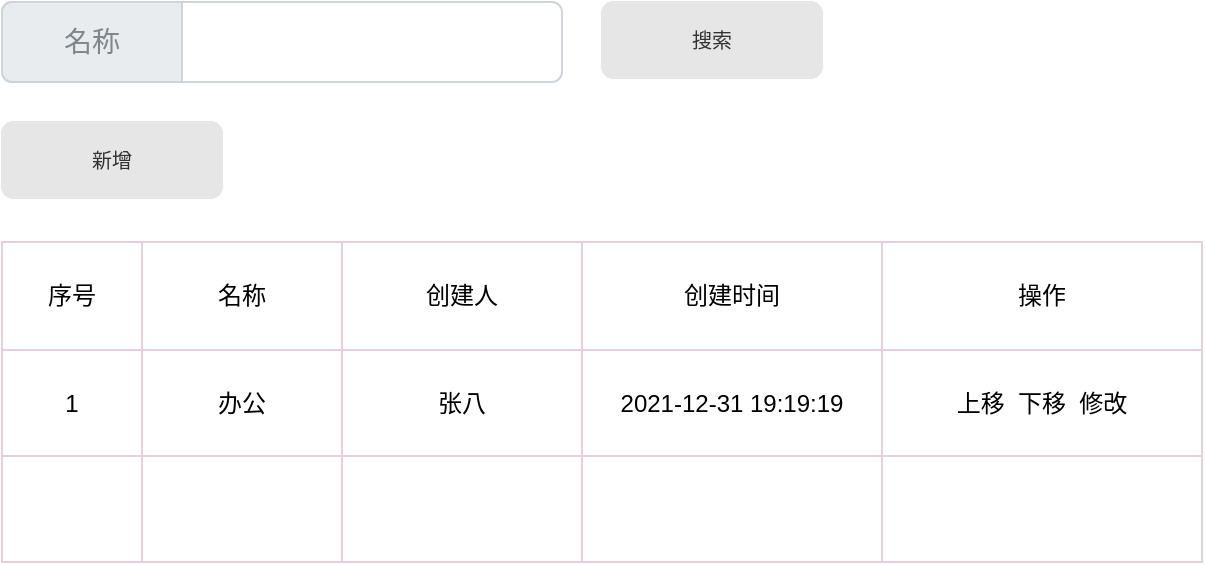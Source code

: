 <mxfile version="16.1.0" type="github">
  <diagram id="7vXB9TgOSj29Q9VEpIP5" name="第 1 页">
    <mxGraphModel dx="1038" dy="491" grid="1" gridSize="10" guides="1" tooltips="1" connect="1" arrows="1" fold="1" page="1" pageScale="1" pageWidth="827" pageHeight="1169" math="0" shadow="0">
      <root>
        <mxCell id="0" />
        <mxCell id="1" parent="0" />
        <mxCell id="qpqhB_uLlABD5rDr3i2A-1" value="" style="shape=table;html=1;whiteSpace=wrap;startSize=0;container=1;collapsible=0;childLayout=tableLayout;strokeColor=#E6D0DE;fontColor=#CDA2BE;" vertex="1" parent="1">
          <mxGeometry x="100" y="290" width="600" height="160" as="geometry" />
        </mxCell>
        <mxCell id="qpqhB_uLlABD5rDr3i2A-6" value="" style="shape=partialRectangle;html=1;whiteSpace=wrap;collapsible=0;dropTarget=0;pointerEvents=0;fillColor=none;top=0;left=0;bottom=0;right=0;points=[[0,0.5],[1,0.5]];portConstraint=eastwest;" vertex="1" parent="qpqhB_uLlABD5rDr3i2A-1">
          <mxGeometry width="600" height="54" as="geometry" />
        </mxCell>
        <mxCell id="qpqhB_uLlABD5rDr3i2A-7" value="序号" style="shape=partialRectangle;html=1;whiteSpace=wrap;connectable=0;fillColor=none;top=0;left=0;bottom=0;right=0;overflow=hidden;pointerEvents=1;fontColor=#000000;" vertex="1" parent="qpqhB_uLlABD5rDr3i2A-6">
          <mxGeometry width="70" height="54" as="geometry">
            <mxRectangle width="70" height="54" as="alternateBounds" />
          </mxGeometry>
        </mxCell>
        <mxCell id="qpqhB_uLlABD5rDr3i2A-8" value="名称" style="shape=partialRectangle;html=1;whiteSpace=wrap;connectable=0;fillColor=none;top=0;left=0;bottom=0;right=0;overflow=hidden;pointerEvents=1;fontColor=#000000;" vertex="1" parent="qpqhB_uLlABD5rDr3i2A-6">
          <mxGeometry x="70" width="100" height="54" as="geometry">
            <mxRectangle width="100" height="54" as="alternateBounds" />
          </mxGeometry>
        </mxCell>
        <mxCell id="qpqhB_uLlABD5rDr3i2A-9" value="创建人" style="shape=partialRectangle;html=1;whiteSpace=wrap;connectable=0;fillColor=none;top=0;left=0;bottom=0;right=0;overflow=hidden;pointerEvents=1;" vertex="1" parent="qpqhB_uLlABD5rDr3i2A-6">
          <mxGeometry x="170" width="120" height="54" as="geometry">
            <mxRectangle width="120" height="54" as="alternateBounds" />
          </mxGeometry>
        </mxCell>
        <mxCell id="qpqhB_uLlABD5rDr3i2A-26" value="创建时间" style="shape=partialRectangle;html=1;whiteSpace=wrap;connectable=0;fillColor=none;top=0;left=0;bottom=0;right=0;overflow=hidden;pointerEvents=1;" vertex="1" parent="qpqhB_uLlABD5rDr3i2A-6">
          <mxGeometry x="290" width="150" height="54" as="geometry">
            <mxRectangle width="150" height="54" as="alternateBounds" />
          </mxGeometry>
        </mxCell>
        <mxCell id="qpqhB_uLlABD5rDr3i2A-35" value="操作" style="shape=partialRectangle;html=1;whiteSpace=wrap;connectable=0;fillColor=none;top=0;left=0;bottom=0;right=0;overflow=hidden;pointerEvents=1;" vertex="1" parent="qpqhB_uLlABD5rDr3i2A-6">
          <mxGeometry x="440" width="160" height="54" as="geometry">
            <mxRectangle width="160" height="54" as="alternateBounds" />
          </mxGeometry>
        </mxCell>
        <mxCell id="qpqhB_uLlABD5rDr3i2A-10" value="" style="shape=partialRectangle;html=1;whiteSpace=wrap;collapsible=0;dropTarget=0;pointerEvents=0;fillColor=none;top=0;left=0;bottom=0;right=0;points=[[0,0.5],[1,0.5]];portConstraint=eastwest;" vertex="1" parent="qpqhB_uLlABD5rDr3i2A-1">
          <mxGeometry y="54" width="600" height="53" as="geometry" />
        </mxCell>
        <mxCell id="qpqhB_uLlABD5rDr3i2A-11" value="1" style="shape=partialRectangle;html=1;whiteSpace=wrap;connectable=0;fillColor=none;top=0;left=0;bottom=0;right=0;overflow=hidden;pointerEvents=1;" vertex="1" parent="qpqhB_uLlABD5rDr3i2A-10">
          <mxGeometry width="70" height="53" as="geometry">
            <mxRectangle width="70" height="53" as="alternateBounds" />
          </mxGeometry>
        </mxCell>
        <mxCell id="qpqhB_uLlABD5rDr3i2A-12" value="办公" style="shape=partialRectangle;html=1;whiteSpace=wrap;connectable=0;fillColor=none;top=0;left=0;bottom=0;right=0;overflow=hidden;pointerEvents=1;" vertex="1" parent="qpqhB_uLlABD5rDr3i2A-10">
          <mxGeometry x="70" width="100" height="53" as="geometry">
            <mxRectangle width="100" height="53" as="alternateBounds" />
          </mxGeometry>
        </mxCell>
        <mxCell id="qpqhB_uLlABD5rDr3i2A-13" value="张八" style="shape=partialRectangle;html=1;whiteSpace=wrap;connectable=0;fillColor=none;top=0;left=0;bottom=0;right=0;overflow=hidden;pointerEvents=1;" vertex="1" parent="qpqhB_uLlABD5rDr3i2A-10">
          <mxGeometry x="170" width="120" height="53" as="geometry">
            <mxRectangle width="120" height="53" as="alternateBounds" />
          </mxGeometry>
        </mxCell>
        <mxCell id="qpqhB_uLlABD5rDr3i2A-27" value="2021-12-31 19:19:19" style="shape=partialRectangle;html=1;whiteSpace=wrap;connectable=0;fillColor=none;top=0;left=0;bottom=0;right=0;overflow=hidden;pointerEvents=1;" vertex="1" parent="qpqhB_uLlABD5rDr3i2A-10">
          <mxGeometry x="290" width="150" height="53" as="geometry">
            <mxRectangle width="150" height="53" as="alternateBounds" />
          </mxGeometry>
        </mxCell>
        <mxCell id="qpqhB_uLlABD5rDr3i2A-36" value="上移&amp;nbsp; 下移&amp;nbsp; 修改" style="shape=partialRectangle;html=1;whiteSpace=wrap;connectable=0;fillColor=none;top=0;left=0;bottom=0;right=0;overflow=hidden;pointerEvents=1;" vertex="1" parent="qpqhB_uLlABD5rDr3i2A-10">
          <mxGeometry x="440" width="160" height="53" as="geometry">
            <mxRectangle width="160" height="53" as="alternateBounds" />
          </mxGeometry>
        </mxCell>
        <mxCell id="qpqhB_uLlABD5rDr3i2A-2" value="" style="shape=partialRectangle;html=1;whiteSpace=wrap;collapsible=0;dropTarget=0;pointerEvents=0;fillColor=none;top=0;left=0;bottom=0;right=0;points=[[0,0.5],[1,0.5]];portConstraint=eastwest;fontColor=#E6D0DE;strokeColor=#E6D0DE;" vertex="1" parent="qpqhB_uLlABD5rDr3i2A-1">
          <mxGeometry y="107" width="600" height="53" as="geometry" />
        </mxCell>
        <mxCell id="qpqhB_uLlABD5rDr3i2A-3" value="" style="shape=partialRectangle;html=1;whiteSpace=wrap;connectable=0;fillColor=none;top=0;left=0;bottom=0;right=0;overflow=hidden;pointerEvents=1;" vertex="1" parent="qpqhB_uLlABD5rDr3i2A-2">
          <mxGeometry width="70" height="53" as="geometry">
            <mxRectangle width="70" height="53" as="alternateBounds" />
          </mxGeometry>
        </mxCell>
        <mxCell id="qpqhB_uLlABD5rDr3i2A-4" value="" style="shape=partialRectangle;html=1;whiteSpace=wrap;connectable=0;fillColor=none;top=0;left=0;bottom=0;right=0;overflow=hidden;pointerEvents=1;" vertex="1" parent="qpqhB_uLlABD5rDr3i2A-2">
          <mxGeometry x="70" width="100" height="53" as="geometry">
            <mxRectangle width="100" height="53" as="alternateBounds" />
          </mxGeometry>
        </mxCell>
        <mxCell id="qpqhB_uLlABD5rDr3i2A-5" value="" style="shape=partialRectangle;html=1;whiteSpace=wrap;connectable=0;fillColor=none;top=0;left=0;bottom=0;right=0;overflow=hidden;pointerEvents=1;" vertex="1" parent="qpqhB_uLlABD5rDr3i2A-2">
          <mxGeometry x="170" width="120" height="53" as="geometry">
            <mxRectangle width="120" height="53" as="alternateBounds" />
          </mxGeometry>
        </mxCell>
        <mxCell id="qpqhB_uLlABD5rDr3i2A-28" style="shape=partialRectangle;html=1;whiteSpace=wrap;connectable=0;fillColor=none;top=0;left=0;bottom=0;right=0;overflow=hidden;pointerEvents=1;" vertex="1" parent="qpqhB_uLlABD5rDr3i2A-2">
          <mxGeometry x="290" width="150" height="53" as="geometry">
            <mxRectangle width="150" height="53" as="alternateBounds" />
          </mxGeometry>
        </mxCell>
        <mxCell id="qpqhB_uLlABD5rDr3i2A-37" style="shape=partialRectangle;html=1;whiteSpace=wrap;connectable=0;fillColor=none;top=0;left=0;bottom=0;right=0;overflow=hidden;pointerEvents=1;" vertex="1" parent="qpqhB_uLlABD5rDr3i2A-2">
          <mxGeometry x="440" width="160" height="53" as="geometry">
            <mxRectangle width="160" height="53" as="alternateBounds" />
          </mxGeometry>
        </mxCell>
        <mxCell id="qpqhB_uLlABD5rDr3i2A-48" value="" style="html=1;shadow=0;dashed=0;shape=mxgraph.bootstrap.rrect;rSize=5;strokeColor=#CED4DA;html=1;whiteSpace=wrap;fillColor=#FFFFFF;fontColor=#7D868C;align=left;spacing=15;spacingLeft=40;fontSize=14;" vertex="1" parent="1">
          <mxGeometry x="100" y="170" width="280" height="40" as="geometry" />
        </mxCell>
        <mxCell id="qpqhB_uLlABD5rDr3i2A-49" value="名称" style="html=1;shadow=0;dashed=0;shape=mxgraph.bootstrap.leftButton;strokeColor=inherit;gradientColor=inherit;fontColor=inherit;fillColor=#E9ECEF;rSize=5;perimeter=none;whiteSpace=wrap;resizeHeight=1;fontSize=14;" vertex="1" parent="qpqhB_uLlABD5rDr3i2A-48">
          <mxGeometry width="90" height="40" as="geometry" />
        </mxCell>
        <mxCell id="qpqhB_uLlABD5rDr3i2A-51" value="搜索" style="rounded=1;html=1;shadow=0;dashed=0;whiteSpace=wrap;fontSize=10;fillColor=#E6E6E6;align=center;strokeColor=#E6E6E6;fontColor=#333333;" vertex="1" parent="1">
          <mxGeometry x="400" y="170" width="110" height="38" as="geometry" />
        </mxCell>
        <mxCell id="qpqhB_uLlABD5rDr3i2A-52" value="新增" style="rounded=1;html=1;shadow=0;dashed=0;whiteSpace=wrap;fontSize=10;fillColor=#E6E6E6;align=center;strokeColor=#E6E6E6;fontColor=#333333;" vertex="1" parent="1">
          <mxGeometry x="100" y="230" width="110" height="38" as="geometry" />
        </mxCell>
      </root>
    </mxGraphModel>
  </diagram>
</mxfile>
